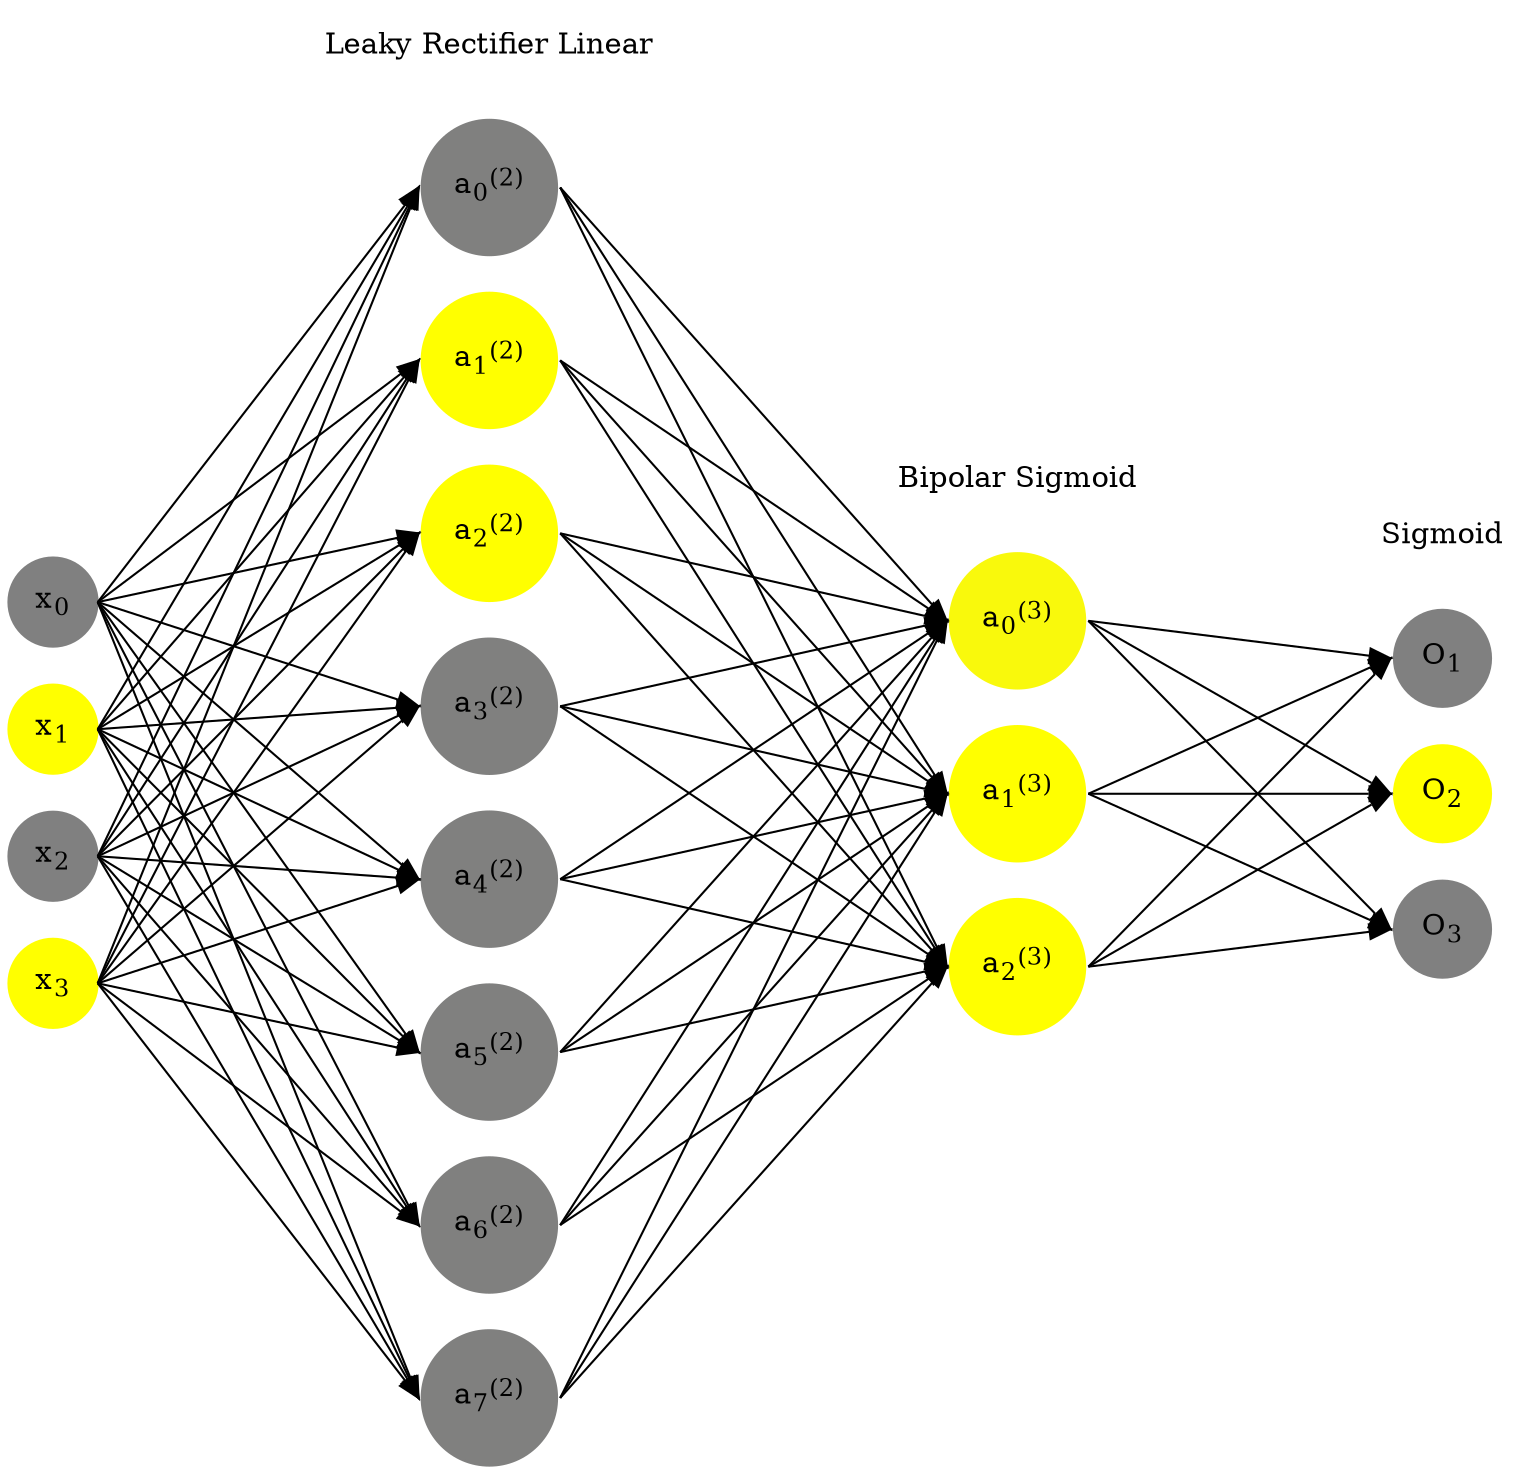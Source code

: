 digraph G {
	rankdir = LR;
	splines=false;
	edge[style=invis];
	ranksep= 1.4;
	{
	node [shape=circle, color="0.1667, 0.0, 0.5", style=filled, fillcolor="0.1667, 0.0, 0.5"];
	x0 [label=<x<sub>0</sub>>];
	}
	{
	node [shape=circle, color="0.1667, 1.0, 1.0", style=filled, fillcolor="0.1667, 1.0, 1.0"];
	x1 [label=<x<sub>1</sub>>];
	}
	{
	node [shape=circle, color="0.1667, 0.0, 0.5", style=filled, fillcolor="0.1667, 0.0, 0.5"];
	x2 [label=<x<sub>2</sub>>];
	}
	{
	node [shape=circle, color="0.1667, 1.0, 1.0", style=filled, fillcolor="0.1667, 1.0, 1.0"];
	x3 [label=<x<sub>3</sub>>];
	}
	{
	node [shape=circle, color="0.1667, 0.003646, 0.501823", style=filled, fillcolor="0.1667, 0.003646, 0.501823"];
	a02 [label=<a<sub>0</sub><sup>(2)</sup>>];
	}
	{
	node [shape=circle, color="0.1667, 2.494588, 1.747294", style=filled, fillcolor="0.1667, 2.494588, 1.747294"];
	a12 [label=<a<sub>1</sub><sup>(2)</sup>>];
	}
	{
	node [shape=circle, color="0.1667, 1.886392, 1.443196", style=filled, fillcolor="0.1667, 1.886392, 1.443196"];
	a22 [label=<a<sub>2</sub><sup>(2)</sup>>];
	}
	{
	node [shape=circle, color="0.1667, 0.000373, 0.500186", style=filled, fillcolor="0.1667, 0.000373, 0.500186"];
	a32 [label=<a<sub>3</sub><sup>(2)</sup>>];
	}
	{
	node [shape=circle, color="0.1667, 0.001906, 0.500953", style=filled, fillcolor="0.1667, 0.001906, 0.500953"];
	a42 [label=<a<sub>4</sub><sup>(2)</sup>>];
	}
	{
	node [shape=circle, color="0.1667, 0.001810, 0.500905", style=filled, fillcolor="0.1667, 0.001810, 0.500905"];
	a52 [label=<a<sub>5</sub><sup>(2)</sup>>];
	}
	{
	node [shape=circle, color="0.1667, 0.004845, 0.502422", style=filled, fillcolor="0.1667, 0.004845, 0.502422"];
	a62 [label=<a<sub>6</sub><sup>(2)</sup>>];
	}
	{
	node [shape=circle, color="0.1667, 0.001476, 0.500738", style=filled, fillcolor="0.1667, 0.001476, 0.500738"];
	a72 [label=<a<sub>7</sub><sup>(2)</sup>>];
	}
	{
	node [shape=circle, color="0.1667, 0.949082, 0.974541", style=filled, fillcolor="0.1667, 0.949082, 0.974541"];
	a03 [label=<a<sub>0</sub><sup>(3)</sup>>];
	}
	{
	node [shape=circle, color="0.1667, 0.996482, 0.998241", style=filled, fillcolor="0.1667, 0.996482, 0.998241"];
	a13 [label=<a<sub>1</sub><sup>(3)</sup>>];
	}
	{
	node [shape=circle, color="0.1667, 0.998918, 0.999459", style=filled, fillcolor="0.1667, 0.998918, 0.999459"];
	a23 [label=<a<sub>2</sub><sup>(3)</sup>>];
	}
	{
	node [shape=circle, color="0.1667, 0.0, 0.5", style=filled, fillcolor="0.1667, 0.0, 0.5"];
	O1 [label=<O<sub>1</sub>>];
	}
	{
	node [shape=circle, color="0.1667, 1.0, 1.0", style=filled, fillcolor="0.1667, 1.0, 1.0"];
	O2 [label=<O<sub>2</sub>>];
	}
	{
	node [shape=circle, color="0.1667, 0.0, 0.5", style=filled, fillcolor="0.1667, 0.0, 0.5"];
	O3 [label=<O<sub>3</sub>>];
	}
	{
	rank=same;
	x0->x1->x2->x3;
	}
	{
	rank=same;
	a02->a12->a22->a32->a42->a52->a62->a72;
	}
	{
	rank=same;
	a03->a13->a23;
	}
	{
	rank=same;
	O1->O2->O3;
	}
	l1 [shape=plaintext,label="Leaky Rectifier Linear"];
	l1->a02;
	{rank=same; l1;a02};
	l2 [shape=plaintext,label="Bipolar Sigmoid"];
	l2->a03;
	{rank=same; l2;a03};
	l3 [shape=plaintext,label="Sigmoid"];
	l3->O1;
	{rank=same; l3;O1};
edge[style=solid, tailport=e, headport=w];
	{x0;x1;x2;x3} -> {a02;a12;a22;a32;a42;a52;a62;a72};
	{a02;a12;a22;a32;a42;a52;a62;a72} -> {a03;a13;a23};
	{a03;a13;a23} -> {O1,O2,O3};
}